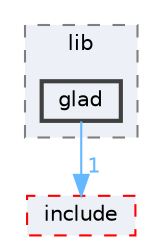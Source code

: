 digraph "/home/ssergiu/projects/cub3d/external/MLX42/lib/glad"
{
 // INTERACTIVE_SVG=YES
 // LATEX_PDF_SIZE
  bgcolor="transparent";
  edge [fontname=Helvetica,fontsize=10,labelfontname=Helvetica,labelfontsize=10];
  node [fontname=Helvetica,fontsize=10,shape=box,height=0.2,width=0.4];
  compound=true
  subgraph clusterdir_dd22fe17c5463b16cce0bf3be3348917 {
    graph [ bgcolor="#edf0f7", pencolor="grey50", label="lib", fontname=Helvetica,fontsize=10 style="filled,dashed", URL="dir_dd22fe17c5463b16cce0bf3be3348917.html",tooltip=""]
  dir_ac11e6281275c98f5a01696ed1894a22 [label="glad", fillcolor="#edf0f7", color="grey25", style="filled,bold", URL="dir_ac11e6281275c98f5a01696ed1894a22.html",tooltip=""];
  }
  dir_57f9f8135cb30bcd09741815a2d87e1d [label="include", fillcolor="#edf0f7", color="red", style="filled,dashed", URL="dir_57f9f8135cb30bcd09741815a2d87e1d.html",tooltip=""];
  dir_ac11e6281275c98f5a01696ed1894a22->dir_57f9f8135cb30bcd09741815a2d87e1d [headlabel="1", labeldistance=1.5 headhref="dir_000011_000012.html" color="steelblue1" fontcolor="steelblue1"];
}
